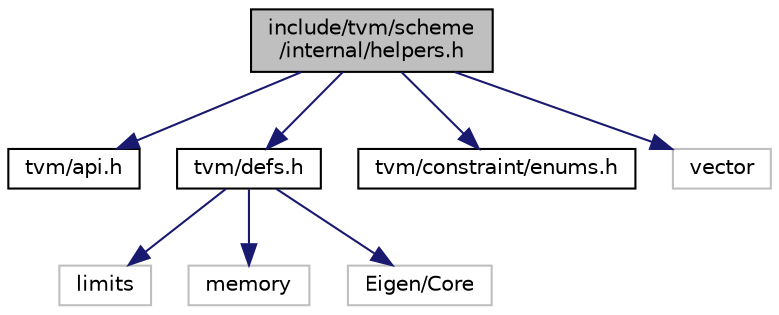 digraph "include/tvm/scheme/internal/helpers.h"
{
  edge [fontname="Helvetica",fontsize="10",labelfontname="Helvetica",labelfontsize="10"];
  node [fontname="Helvetica",fontsize="10",shape=record];
  Node0 [label="include/tvm/scheme\l/internal/helpers.h",height=0.2,width=0.4,color="black", fillcolor="grey75", style="filled", fontcolor="black"];
  Node0 -> Node1 [color="midnightblue",fontsize="10",style="solid",fontname="Helvetica"];
  Node1 [label="tvm/api.h",height=0.2,width=0.4,color="black", fillcolor="white", style="filled",URL="$api_8h.html"];
  Node0 -> Node2 [color="midnightblue",fontsize="10",style="solid",fontname="Helvetica"];
  Node2 [label="tvm/defs.h",height=0.2,width=0.4,color="black", fillcolor="white", style="filled",URL="$defs_8h.html"];
  Node2 -> Node3 [color="midnightblue",fontsize="10",style="solid",fontname="Helvetica"];
  Node3 [label="limits",height=0.2,width=0.4,color="grey75", fillcolor="white", style="filled"];
  Node2 -> Node4 [color="midnightblue",fontsize="10",style="solid",fontname="Helvetica"];
  Node4 [label="memory",height=0.2,width=0.4,color="grey75", fillcolor="white", style="filled"];
  Node2 -> Node5 [color="midnightblue",fontsize="10",style="solid",fontname="Helvetica"];
  Node5 [label="Eigen/Core",height=0.2,width=0.4,color="grey75", fillcolor="white", style="filled"];
  Node0 -> Node6 [color="midnightblue",fontsize="10",style="solid",fontname="Helvetica"];
  Node6 [label="tvm/constraint/enums.h",height=0.2,width=0.4,color="black", fillcolor="white", style="filled",URL="$constraint_2enums_8h.html"];
  Node0 -> Node7 [color="midnightblue",fontsize="10",style="solid",fontname="Helvetica"];
  Node7 [label="vector",height=0.2,width=0.4,color="grey75", fillcolor="white", style="filled"];
}
